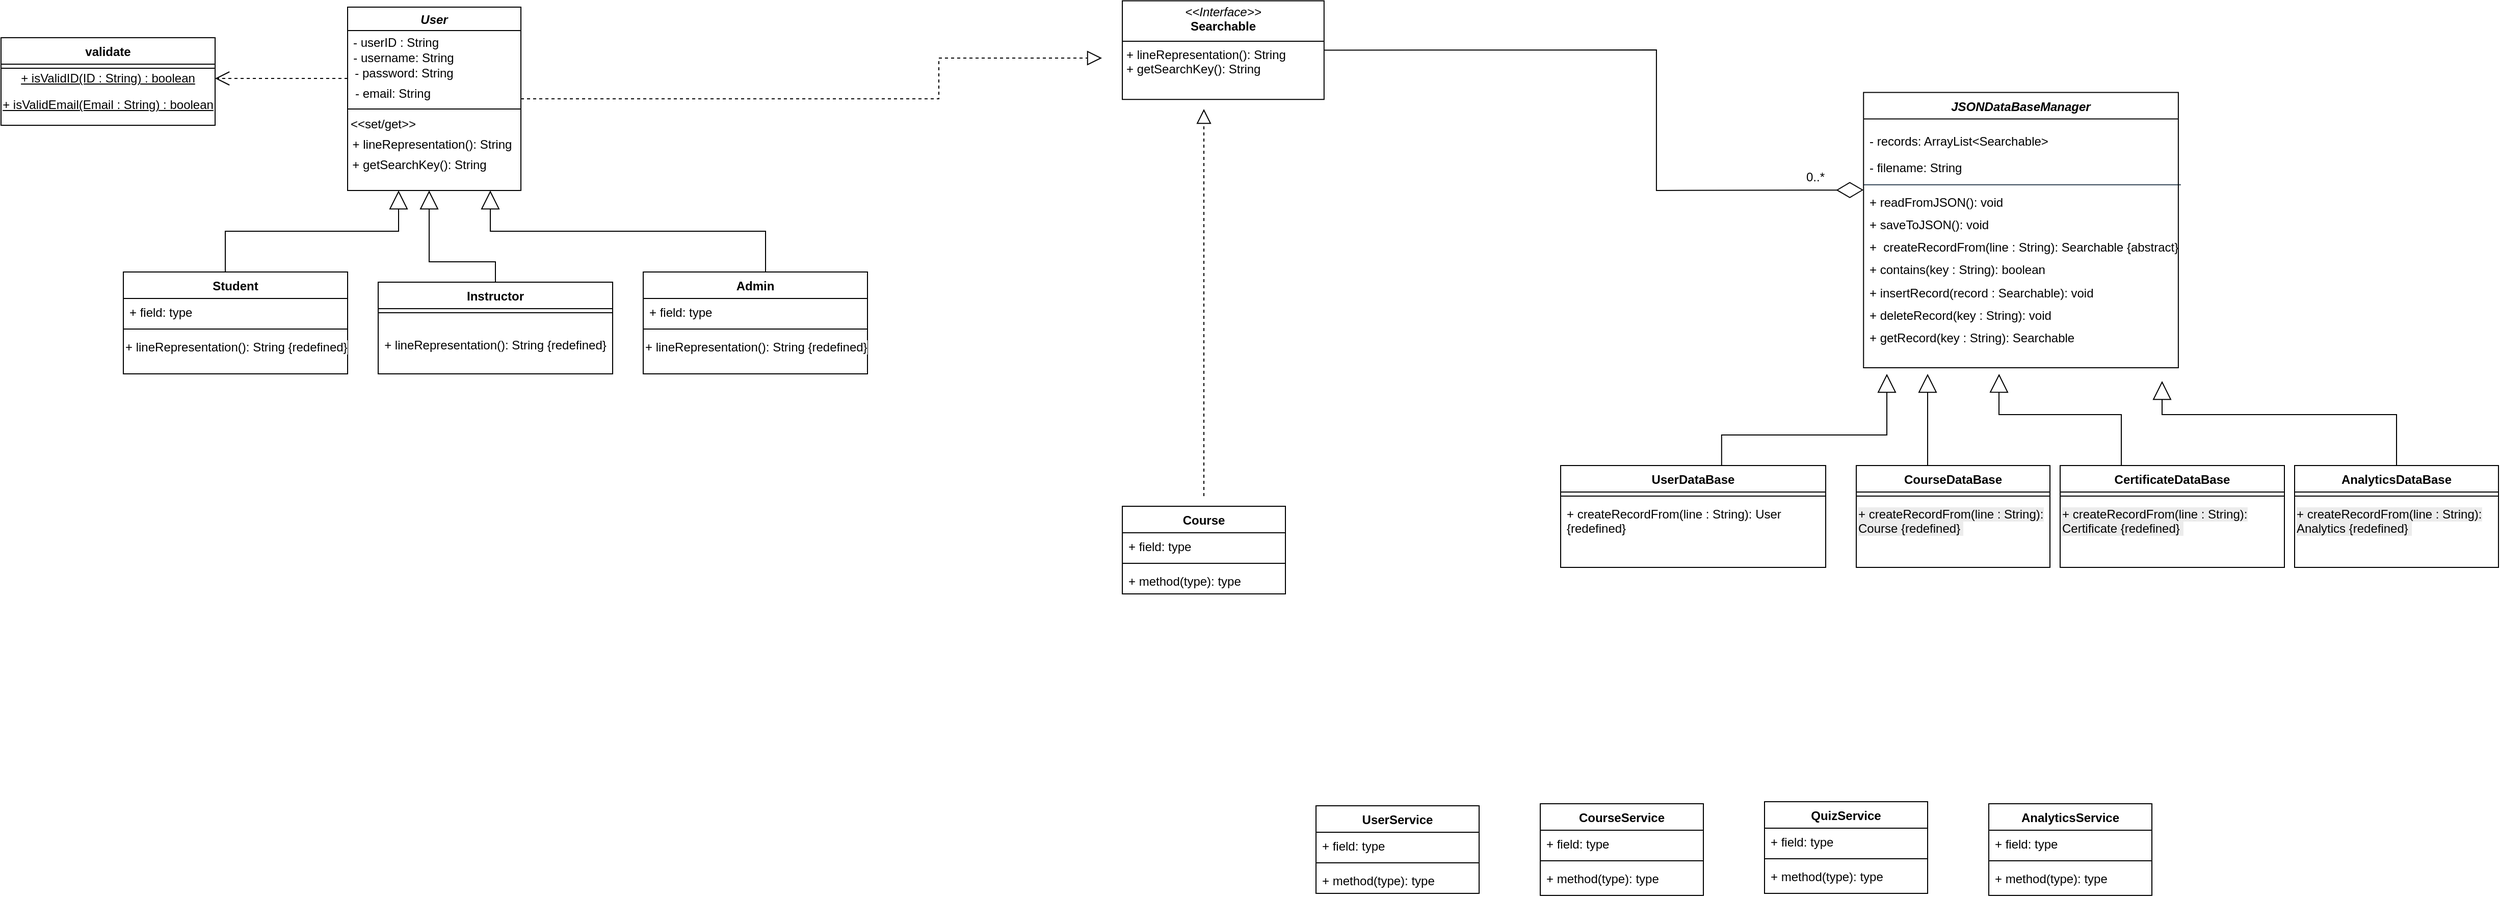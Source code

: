 <mxfile version="28.2.7">
  <diagram name="Page-1" id="sJpyfczky-1InD9ksMnP">
    <mxGraphModel grid="1" page="1" gridSize="10" guides="1" tooltips="1" connect="1" arrows="1" fold="1" pageScale="1" pageWidth="850" pageHeight="1100" math="0" shadow="0">
      <root>
        <mxCell id="0" />
        <mxCell id="1" parent="0" />
        <mxCell id="sOX6gcunzK3KgYSJV5rc-93" value="" style="group" vertex="1" connectable="0" parent="1">
          <mxGeometry x="100" y="30" width="850" height="360" as="geometry" />
        </mxCell>
        <mxCell id="sOX6gcunzK3KgYSJV5rc-2" value="User" style="swimlane;fontStyle=3" vertex="1" parent="sOX6gcunzK3KgYSJV5rc-93">
          <mxGeometry x="340" width="170" height="180" as="geometry" />
        </mxCell>
        <mxCell id="sOX6gcunzK3KgYSJV5rc-91" value="" style="group" vertex="1" connectable="0" parent="sOX6gcunzK3KgYSJV5rc-2">
          <mxGeometry x="-15" y="30" width="185" height="110" as="geometry" />
        </mxCell>
        <mxCell id="sOX6gcunzK3KgYSJV5rc-3" value="" style="endArrow=none;html=1;rounded=0;" edge="1" parent="sOX6gcunzK3KgYSJV5rc-91">
          <mxGeometry width="50" height="50" relative="1" as="geometry">
            <mxPoint x="15" y="70" as="sourcePoint" />
            <mxPoint x="185" y="70" as="targetPoint" />
          </mxGeometry>
        </mxCell>
        <mxCell id="sOX6gcunzK3KgYSJV5rc-4" value="- userID : String" style="text;html=1;whiteSpace=wrap;strokeColor=none;fillColor=none;align=center;verticalAlign=middle;rounded=0;" vertex="1" parent="sOX6gcunzK3KgYSJV5rc-91">
          <mxGeometry width="125" height="10" as="geometry" />
        </mxCell>
        <mxCell id="sOX6gcunzK3KgYSJV5rc-5" value="- username: String" style="text;html=1;whiteSpace=wrap;strokeColor=none;fillColor=none;align=center;verticalAlign=middle;rounded=0;" vertex="1" parent="sOX6gcunzK3KgYSJV5rc-91">
          <mxGeometry x="15" y="10" width="110" height="20" as="geometry" />
        </mxCell>
        <mxCell id="sOX6gcunzK3KgYSJV5rc-7" value="- password: String" style="text;html=1;whiteSpace=wrap;strokeColor=none;fillColor=none;align=center;verticalAlign=middle;rounded=0;" vertex="1" parent="sOX6gcunzK3KgYSJV5rc-91">
          <mxGeometry x="18.75" y="30" width="102.5" height="10" as="geometry" />
        </mxCell>
        <mxCell id="sOX6gcunzK3KgYSJV5rc-8" value="- email: String" style="text;html=1;whiteSpace=wrap;strokeColor=none;fillColor=none;align=center;verticalAlign=middle;rounded=0;" vertex="1" parent="sOX6gcunzK3KgYSJV5rc-91">
          <mxGeometry x="8" y="50" width="102.5" height="10" as="geometry" />
        </mxCell>
        <mxCell id="sOX6gcunzK3KgYSJV5rc-9" value="+ lineRepresentation(): String" style="text;html=1;whiteSpace=wrap;strokeColor=none;fillColor=none;align=center;verticalAlign=middle;rounded=0;" vertex="1" parent="sOX6gcunzK3KgYSJV5rc-91">
          <mxGeometry x="15" y="100" width="166" height="10" as="geometry" />
        </mxCell>
        <mxCell id="sOX6gcunzK3KgYSJV5rc-12" value="&amp;lt;&amp;lt;set/get&amp;gt;&amp;gt;" style="text;html=1;whiteSpace=wrap;strokeColor=none;fillColor=none;align=center;verticalAlign=middle;rounded=0;" vertex="1" parent="sOX6gcunzK3KgYSJV5rc-91">
          <mxGeometry x="25" y="80" width="50" height="10" as="geometry" />
        </mxCell>
        <mxCell id="8w-4l4Jf6O1K28iG1FZd-26" value="+ getSearchKey(): String" style="text;html=1;whiteSpace=wrap;strokeColor=none;fillColor=none;align=center;verticalAlign=middle;rounded=0;" vertex="1" parent="sOX6gcunzK3KgYSJV5rc-2">
          <mxGeometry x="-20" y="150" width="180.5" height="10" as="geometry" />
        </mxCell>
        <mxCell id="sOX6gcunzK3KgYSJV5rc-54" value="Student" style="swimlane;fontStyle=1;align=center;verticalAlign=top;childLayout=stackLayout;horizontal=1;startSize=26;horizontalStack=0;resizeParent=1;resizeParentMax=0;resizeLast=0;collapsible=1;marginBottom=0;whiteSpace=wrap;html=1;" vertex="1" parent="sOX6gcunzK3KgYSJV5rc-93">
          <mxGeometry x="120" y="260" width="220" height="100" as="geometry" />
        </mxCell>
        <mxCell id="sOX6gcunzK3KgYSJV5rc-55" value="+ field: type" style="text;strokeColor=none;fillColor=none;align=left;verticalAlign=top;spacingLeft=4;spacingRight=4;overflow=hidden;rotatable=0;points=[[0,0.5],[1,0.5]];portConstraint=eastwest;whiteSpace=wrap;html=1;" vertex="1" parent="sOX6gcunzK3KgYSJV5rc-54">
          <mxGeometry y="26" width="220" height="26" as="geometry" />
        </mxCell>
        <mxCell id="sOX6gcunzK3KgYSJV5rc-56" value="" style="line;strokeWidth=1;fillColor=none;align=left;verticalAlign=middle;spacingTop=-1;spacingLeft=3;spacingRight=3;rotatable=0;labelPosition=right;points=[];portConstraint=eastwest;strokeColor=inherit;" vertex="1" parent="sOX6gcunzK3KgYSJV5rc-54">
          <mxGeometry y="52" width="220" height="8" as="geometry" />
        </mxCell>
        <mxCell id="sOX6gcunzK3KgYSJV5rc-89" value="&lt;span style=&quot;color: rgb(0, 0, 0); font-family: Helvetica; font-size: 12px; font-style: normal; font-variant-ligatures: normal; font-variant-caps: normal; font-weight: 400; letter-spacing: normal; orphans: 2; text-align: center; text-indent: 0px; text-transform: none; widows: 2; word-spacing: 0px; -webkit-text-stroke-width: 0px; white-space: normal; text-decoration-thickness: initial; text-decoration-style: initial; text-decoration-color: initial; float: none; background-color: rgb(255, 255, 255); display: inline !important;&quot;&gt;+ lineRepresentation(): String {redefined}&lt;/span&gt;" style="text;whiteSpace=wrap;html=1;" vertex="1" parent="sOX6gcunzK3KgYSJV5rc-54">
          <mxGeometry y="60" width="220" height="40" as="geometry" />
        </mxCell>
        <mxCell id="sOX6gcunzK3KgYSJV5rc-58" value="Instructor" style="swimlane;fontStyle=1;align=center;verticalAlign=top;childLayout=stackLayout;horizontal=1;startSize=26;horizontalStack=0;resizeParent=1;resizeParentMax=0;resizeLast=0;collapsible=1;marginBottom=0;whiteSpace=wrap;html=1;" vertex="1" parent="sOX6gcunzK3KgYSJV5rc-93">
          <mxGeometry x="370" y="270" width="230" height="90" as="geometry" />
        </mxCell>
        <mxCell id="sOX6gcunzK3KgYSJV5rc-60" value="" style="line;strokeWidth=1;fillColor=none;align=left;verticalAlign=middle;spacingTop=-1;spacingLeft=3;spacingRight=3;rotatable=0;labelPosition=right;points=[];portConstraint=eastwest;strokeColor=inherit;" vertex="1" parent="sOX6gcunzK3KgYSJV5rc-58">
          <mxGeometry y="26" width="230" height="8" as="geometry" />
        </mxCell>
        <mxCell id="sOX6gcunzK3KgYSJV5rc-88" value="+ lineRepresentation(): String {redefined}" style="text;html=1;whiteSpace=wrap;strokeColor=none;fillColor=none;align=center;verticalAlign=middle;rounded=0;" vertex="1" parent="sOX6gcunzK3KgYSJV5rc-58">
          <mxGeometry y="34" width="230" height="56" as="geometry" />
        </mxCell>
        <mxCell id="sOX6gcunzK3KgYSJV5rc-62" value="Admin" style="swimlane;fontStyle=1;align=center;verticalAlign=top;childLayout=stackLayout;horizontal=1;startSize=26;horizontalStack=0;resizeParent=1;resizeParentMax=0;resizeLast=0;collapsible=1;marginBottom=0;whiteSpace=wrap;html=1;" vertex="1" parent="sOX6gcunzK3KgYSJV5rc-93">
          <mxGeometry x="630" y="260" width="220" height="100" as="geometry" />
        </mxCell>
        <mxCell id="sOX6gcunzK3KgYSJV5rc-63" value="+ field: type" style="text;strokeColor=none;fillColor=none;align=left;verticalAlign=top;spacingLeft=4;spacingRight=4;overflow=hidden;rotatable=0;points=[[0,0.5],[1,0.5]];portConstraint=eastwest;whiteSpace=wrap;html=1;" vertex="1" parent="sOX6gcunzK3KgYSJV5rc-62">
          <mxGeometry y="26" width="220" height="26" as="geometry" />
        </mxCell>
        <mxCell id="sOX6gcunzK3KgYSJV5rc-64" value="" style="line;strokeWidth=1;fillColor=none;align=left;verticalAlign=middle;spacingTop=-1;spacingLeft=3;spacingRight=3;rotatable=0;labelPosition=right;points=[];portConstraint=eastwest;strokeColor=inherit;" vertex="1" parent="sOX6gcunzK3KgYSJV5rc-62">
          <mxGeometry y="52" width="220" height="8" as="geometry" />
        </mxCell>
        <mxCell id="sOX6gcunzK3KgYSJV5rc-90" value="&lt;span style=&quot;color: rgb(0, 0, 0); font-family: Helvetica; font-size: 12px; font-style: normal; font-variant-ligatures: normal; font-variant-caps: normal; font-weight: 400; letter-spacing: normal; orphans: 2; text-indent: 0px; text-transform: none; widows: 2; word-spacing: 0px; -webkit-text-stroke-width: 0px; white-space: normal; text-decoration-thickness: initial; text-decoration-style: initial; text-decoration-color: initial; float: none; background-color: rgb(255, 255, 255); display: inline !important;&quot;&gt;+ lineRepresentation(): String {redefined}&lt;/span&gt;" style="text;whiteSpace=wrap;html=1;align=left;" vertex="1" parent="sOX6gcunzK3KgYSJV5rc-62">
          <mxGeometry y="60" width="220" height="40" as="geometry" />
        </mxCell>
        <mxCell id="sOX6gcunzK3KgYSJV5rc-66" value="" style="endArrow=block;endSize=16;endFill=0;html=1;rounded=0;" edge="1" parent="sOX6gcunzK3KgYSJV5rc-93">
          <mxGeometry width="160" relative="1" as="geometry">
            <mxPoint x="220" y="260" as="sourcePoint" />
            <mxPoint x="390" y="180" as="targetPoint" />
            <Array as="points">
              <mxPoint x="220" y="220" />
              <mxPoint x="390" y="220" />
            </Array>
          </mxGeometry>
        </mxCell>
        <mxCell id="sOX6gcunzK3KgYSJV5rc-67" value="&lt;span style=&quot;color: rgba(0, 0, 0, 0); font-family: monospace; font-size: 0px; text-align: start; background-color: rgb(236, 236, 236);&quot;&gt;%3CmxGraphModel%3E%3Croot%3E%3CmxCell%20id%3D%220%22%2F%3E%3CmxCell%20id%3D%221%22%20parent%3D%220%22%2F%3E%3CmxCell%20id%3D%222%22%20value%3D%22%22%20style%3D%22endArrow%3Dblock%3BendSize%3D16%3BendFill%3D0%3Bhtml%3D1%3Brounded%3D0%3B%22%20edge%3D%221%22%20parent%3D%221%22%3E%3CmxGeometry%20width%3D%22160%22%20relative%3D%221%22%20as%3D%22geometry%22%3E%3CmxPoint%20x%3D%22220%22%20y%3D%22280%22%20as%3D%22sourcePoint%22%2F%3E%3CmxPoint%20x%3D%22370%22%20y%3D%22210%22%20as%3D%22targetPoint%22%2F%3E%3C%2FmxGeometry%3E%3C%2FmxCell%3E%3C%2Froot%3E%3C%2FmxGraphModel%3E&lt;/span&gt;" style="endArrow=block;endSize=16;endFill=0;html=1;rounded=0;exitX=0.5;exitY=0;exitDx=0;exitDy=0;" edge="1" parent="sOX6gcunzK3KgYSJV5rc-93" source="sOX6gcunzK3KgYSJV5rc-58">
          <mxGeometry width="160" relative="1" as="geometry">
            <mxPoint x="450" y="250" as="sourcePoint" />
            <mxPoint x="420" y="180" as="targetPoint" />
            <Array as="points">
              <mxPoint x="485" y="250" />
              <mxPoint x="420" y="250" />
              <mxPoint x="420" y="220" />
            </Array>
          </mxGeometry>
        </mxCell>
        <mxCell id="sOX6gcunzK3KgYSJV5rc-68" value="&lt;span style=&quot;color: rgba(0, 0, 0, 0); font-family: monospace; font-size: 0px; text-align: start; background-color: rgb(236, 236, 236);&quot;&gt;%3CmxGraphModel%3E%3Croot%3E%3CmxCell%20id%3D%220%22%2F%3E%3CmxCell%20id%3D%221%22%20parent%3D%220%22%2F%3E%3CmxCell%20id%3D%222%22%20value%3D%22Classname%22%20style%3D%22swimlane%3BfontStyle%3D1%3Balign%3Dcenter%3BverticalAlign%3Dtop%3BchildLayout%3DstackLayout%3Bhorizontal%3D1%3BstartSize%3D26%3BhorizontalStack%3D0%3BresizeParent%3D1%3BresizeParentMax%3D0%3BresizeLast%3D0%3Bcollapsible%3D1%3BmarginBottom%3D0%3BwhiteSpace%3Dwrap%3Bhtml%3D1%3B%22%20vertex%3D%221%22%20parent%3D%221%22%3E%3CmxGeometry%20x%3D%222120%22%20y%3D%22480%22%20width%3D%22160%22%20height%3D%2286%22%20as%3D%22geometry%22%2F%3E%3C%2FmxCell%3E%3CmxCell%20id%3D%223%22%20value%3D%22%2B%20field%3A%20type%22%20style%3D%22text%3BstrokeColor%3Dnone%3BfillColor%3Dnone%3Balign%3Dleft%3BverticalAlign%3Dtop%3BspacingLeft%3D4%3BspacingRight%3D4%3Boverflow%3Dhidden%3Brotatable%3D0%3Bpoints%3D%5B%5B0%2C0.5%5D%2C%5B1%2C0.5%5D%5D%3BportConstraint%3Deastwest%3BwhiteSpace%3Dwrap%3Bhtml%3D1%3B%22%20vertex%3D%221%22%20parent%3D%222%22%3E%3CmxGeometry%20y%3D%2226%22%20width%3D%22160%22%20height%3D%2226%22%20as%3D%22geometry%22%2F%3E%3C%2FmxCell%3E%3CmxCell%20id%3D%224%22%20value%3D%22%22%20style%3D%22line%3BstrokeWidth%3D1%3BfillColor%3Dnone%3Balign%3Dleft%3BverticalAlign%3Dmiddle%3BspacingTop%3D-1%3BspacingLeft%3D3%3BspacingRight%3D3%3Brotatable%3D0%3BlabelPosition%3Dright%3Bpoints%3D%5B%5D%3BportConstraint%3Deastwest%3BstrokeColor%3Dinherit%3B%22%20vertex%3D%221%22%20parent%3D%222%22%3E%3CmxGeometry%20y%3D%2252%22%20width%3D%22160%22%20height%3D%228%22%20as%3D%22geometry%22%2F%3E%3C%2FmxCell%3E%3CmxCell%20id%3D%225%22%20value%3D%22%2B%20method(type)%3A%20type%22%20style%3D%22text%3BstrokeColor%3Dnone%3BfillColor%3Dnone%3Balign%3Dleft%3BverticalAlign%3Dtop%3BspacingLeft%3D4%3BspacingRight%3D4%3Boverflow%3Dhidden%3Brotatable%3D0%3Bpoints%3D%5B%5B0%2C0.5%5D%2C%5B1%2C0.5%5D%5D%3BportConstraint%3Deastwest%3BwhiteSpace%3Dwrap%3Bhtml%3D1%3B%22%20vertex%3D%221%22%20parent%3D%222%22%3E%3CmxGeometry%20y%3D%2260%22%20width%3D%22160%22%20height%3D%2226%22%20as%3D%22geometry%22%2F%3E%3C%2FmxCell%3E%3C%2Froot%3E%3C%2FmxGraphModel%3E&lt;/span&gt;" style="endArrow=block;endSize=16;endFill=0;html=1;rounded=0;exitX=0.5;exitY=0;exitDx=0;exitDy=0;" edge="1" parent="sOX6gcunzK3KgYSJV5rc-93">
          <mxGeometry width="160" relative="1" as="geometry">
            <mxPoint x="750" y="260" as="sourcePoint" />
            <mxPoint x="480" y="180" as="targetPoint" />
            <Array as="points">
              <mxPoint x="750" y="220" />
              <mxPoint x="480" y="220" />
            </Array>
          </mxGeometry>
        </mxCell>
        <mxCell id="sOX6gcunzK3KgYSJV5rc-76" value="&lt;span style=&quot;color: rgba(0, 0, 0, 0); font-family: monospace; font-size: 0px; text-align: start; background-color: rgb(236, 236, 236);&quot;&gt;%3CmxGraphModel%3E%3Croot%3E%3CmxCell%20id%3D%220%22%2F%3E%3CmxCell%20id%3D%221%22%20parent%3D%220%22%2F%3E%3CmxCell%20id%3D%222%22%20value%3D%22%2B%20contains(key%20%3A%20String)%3A%20boolean%22%20style%3D%22text%3BstrokeColor%3Dnone%3BfillColor%3Dnone%3Balign%3Dleft%3BverticalAlign%3Dtop%3BspacingLeft%3D4%3BspacingRight%3D4%3Boverflow%3Dhidden%3Brotatable%3D0%3Bpoints%3D%5B%5B0%2C0.5%5D%2C%5B1%2C0.5%5D%5D%3BportConstraint%3Deastwest%3BwhiteSpace%3Dwrap%3Bhtml%3D1%3B%22%20vertex%3D%221%22%20parent%3D%221%22%3E%3CmxGeometry%20x%3D%221340%22%20y%3D%22420%22%20width%3D%22210%22%20height%3D%2222%22%20as%3D%22geometry%22%2F%3E%3C%2FmxCell%3E%3C%2Froot%3E%3C%2FmxGraphModel%3E&lt;/span&gt;" style="endArrow=open;endSize=12;dashed=1;html=1;rounded=0;entryX=1;entryY=0.231;entryDx=0;entryDy=0;entryPerimeter=0;" edge="1" parent="sOX6gcunzK3KgYSJV5rc-93" target="sOX6gcunzK3KgYSJV5rc-82">
          <mxGeometry width="160" relative="1" as="geometry">
            <mxPoint x="340" y="70" as="sourcePoint" />
            <mxPoint x="160" y="70" as="targetPoint" />
          </mxGeometry>
        </mxCell>
        <mxCell id="sOX6gcunzK3KgYSJV5rc-77" value="validate" style="swimlane;fontStyle=1;align=center;verticalAlign=top;childLayout=stackLayout;horizontal=1;startSize=26;horizontalStack=0;resizeParent=1;resizeParentMax=0;resizeLast=0;collapsible=1;marginBottom=0;whiteSpace=wrap;html=1;" vertex="1" parent="sOX6gcunzK3KgYSJV5rc-93">
          <mxGeometry y="30" width="210" height="86" as="geometry" />
        </mxCell>
        <mxCell id="sOX6gcunzK3KgYSJV5rc-79" value="" style="line;strokeWidth=1;fillColor=none;align=left;verticalAlign=middle;spacingTop=-1;spacingLeft=3;spacingRight=3;rotatable=0;labelPosition=right;points=[];portConstraint=eastwest;strokeColor=inherit;" vertex="1" parent="sOX6gcunzK3KgYSJV5rc-77">
          <mxGeometry y="26" width="210" height="8" as="geometry" />
        </mxCell>
        <mxCell id="sOX6gcunzK3KgYSJV5rc-82" value="&lt;u&gt;+ isValidID(ID : String) : boolean&lt;/u&gt;&lt;div&gt;&lt;br&gt;&lt;/div&gt;" style="text;html=1;whiteSpace=wrap;strokeColor=none;fillColor=none;align=center;verticalAlign=middle;rounded=0;" vertex="1" parent="sOX6gcunzK3KgYSJV5rc-77">
          <mxGeometry y="34" width="210" height="26" as="geometry" />
        </mxCell>
        <mxCell id="sOX6gcunzK3KgYSJV5rc-83" value="&lt;u&gt;+ isValidEmail(Email : String) : boolean&lt;/u&gt;&lt;div&gt;&lt;br&gt;&lt;/div&gt;" style="text;html=1;whiteSpace=wrap;strokeColor=none;fillColor=none;align=center;verticalAlign=middle;rounded=0;" vertex="1" parent="sOX6gcunzK3KgYSJV5rc-77">
          <mxGeometry y="60" width="210" height="26" as="geometry" />
        </mxCell>
        <mxCell id="8w-4l4Jf6O1K28iG1FZd-29" value="" style="endArrow=block;dashed=1;endFill=0;endSize=12;html=1;rounded=0;" edge="1" parent="sOX6gcunzK3KgYSJV5rc-93">
          <mxGeometry width="160" relative="1" as="geometry">
            <mxPoint x="510" y="90" as="sourcePoint" />
            <mxPoint x="1080" y="50" as="targetPoint" />
            <Array as="points">
              <mxPoint x="920" y="90" />
              <mxPoint x="920" y="50" />
            </Array>
          </mxGeometry>
        </mxCell>
        <mxCell id="8w-4l4Jf6O1K28iG1FZd-27" value="" style="group" connectable="0" vertex="1" parent="1">
          <mxGeometry x="1200" y="23.8" width="1080" height="372.4" as="geometry" />
        </mxCell>
        <mxCell id="8w-4l4Jf6O1K28iG1FZd-17" value="&lt;p style=&quot;margin:0px;margin-top:4px;text-align:center;&quot;&gt;&lt;i&gt;&amp;lt;&amp;lt;Interface&amp;gt;&amp;gt;&lt;/i&gt;&lt;br&gt;&lt;b&gt;Searchable&lt;/b&gt;&lt;/p&gt;&lt;hr size=&quot;1&quot; style=&quot;border-style:solid;&quot;&gt;&lt;p style=&quot;margin:0px;margin-left:4px;&quot;&gt;&lt;/p&gt;&lt;p style=&quot;margin:0px;margin-left:4px;&quot;&gt;+ lineRepresentation(): String&lt;br&gt;+ getSearchKey(): String&lt;/p&gt;" style="verticalAlign=top;align=left;overflow=fill;html=1;whiteSpace=wrap;container=0;" vertex="1" parent="8w-4l4Jf6O1K28iG1FZd-27">
          <mxGeometry width="197.898" height="96.817" as="geometry" />
        </mxCell>
        <mxCell id="8w-4l4Jf6O1K28iG1FZd-34" value="" style="group" connectable="0" vertex="1" parent="8w-4l4Jf6O1K28iG1FZd-27">
          <mxGeometry x="727.128" y="90" width="352.872" height="282.4" as="geometry" />
        </mxCell>
        <mxCell id="8w-4l4Jf6O1K28iG1FZd-28" value="" style="group" connectable="0" vertex="1" parent="8w-4l4Jf6O1K28iG1FZd-34">
          <mxGeometry x="0.001" y="8.429" width="352.871" height="273.971" as="geometry" />
        </mxCell>
        <mxCell id="sOX6gcunzK3KgYSJV5rc-85" value="- records: ArrayList&amp;lt;Searchable&amp;gt;" style="text;strokeColor=none;fillColor=none;align=left;verticalAlign=top;spacingLeft=4;spacingRight=4;overflow=hidden;rotatable=0;points=[[0,0.5],[1,0.5]];portConstraint=eastwest;whiteSpace=wrap;html=1;" vertex="1" parent="8w-4l4Jf6O1K28iG1FZd-28">
          <mxGeometry y="26.0" width="294.811" height="26.055" as="geometry" />
        </mxCell>
        <mxCell id="sOX6gcunzK3KgYSJV5rc-94" value="- filename: String" style="text;strokeColor=none;fillColor=none;align=left;verticalAlign=top;spacingLeft=4;spacingRight=4;overflow=hidden;rotatable=0;points=[[0,0.5],[1,0.5]];portConstraint=eastwest;whiteSpace=wrap;html=1;" vertex="1" parent="8w-4l4Jf6O1K28iG1FZd-28">
          <mxGeometry y="52.054" width="294.811" height="26.055" as="geometry" />
        </mxCell>
        <mxCell id="sOX6gcunzK3KgYSJV5rc-86" value="" style="line;strokeWidth=1;fillColor=none;align=left;verticalAlign=middle;spacingTop=-1;spacingLeft=3;spacingRight=3;rotatable=0;labelPosition=right;points=[];portConstraint=eastwest;strokeColor=inherit;" vertex="1" parent="8w-4l4Jf6O1K28iG1FZd-28">
          <mxGeometry y="78.109" width="294.811" height="8.017" as="geometry" />
        </mxCell>
        <mxCell id="sOX6gcunzK3KgYSJV5rc-87" value="+ readFromJSON(): void" style="text;strokeColor=none;fillColor=none;align=left;verticalAlign=top;spacingLeft=4;spacingRight=4;overflow=hidden;rotatable=0;points=[[0,0.5],[1,0.5]];portConstraint=eastwest;whiteSpace=wrap;html=1;" vertex="1" parent="8w-4l4Jf6O1K28iG1FZd-28">
          <mxGeometry y="86.126" width="294.811" height="22.046" as="geometry" />
        </mxCell>
        <mxCell id="8w-4l4Jf6O1K28iG1FZd-2" value="+ saveToJSON(): void" style="text;strokeColor=none;fillColor=none;align=left;verticalAlign=top;spacingLeft=4;spacingRight=4;overflow=hidden;rotatable=0;points=[[0,0.5],[1,0.5]];portConstraint=eastwest;whiteSpace=wrap;html=1;" vertex="1" parent="8w-4l4Jf6O1K28iG1FZd-28">
          <mxGeometry y="108.172" width="294.811" height="22.046" as="geometry" />
        </mxCell>
        <mxCell id="8w-4l4Jf6O1K28iG1FZd-1" value="+&amp;nbsp; createRecordFrom(line : String): Searchable {abstract}" style="text;strokeColor=none;fillColor=none;align=left;verticalAlign=top;spacingLeft=4;spacingRight=4;overflow=hidden;rotatable=0;points=[[0,0.5],[1,0.5]];portConstraint=eastwest;whiteSpace=wrap;html=1;" vertex="1" parent="8w-4l4Jf6O1K28iG1FZd-28">
          <mxGeometry y="130.22" width="352.871" height="22.04" as="geometry" />
        </mxCell>
        <mxCell id="8w-4l4Jf6O1K28iG1FZd-3" value="+ contains(key : String): boolean" style="text;strokeColor=none;fillColor=none;align=left;verticalAlign=top;spacingLeft=4;spacingRight=4;overflow=hidden;rotatable=0;points=[[0,0.5],[1,0.5]];portConstraint=eastwest;whiteSpace=wrap;html=1;" vertex="1" parent="8w-4l4Jf6O1K28iG1FZd-28">
          <mxGeometry y="152.262" width="294.811" height="22.046" as="geometry" />
        </mxCell>
        <mxCell id="8w-4l4Jf6O1K28iG1FZd-4" value="+ insertReco&lt;span style=&quot;color: rgba(0, 0, 0, 0); font-family: monospace; font-size: 0px; text-wrap-mode: nowrap;&quot;&gt;%3CmxGraphModel%3E%3Croot%3E%3CmxCell%20id%3D%220%22%2F%3E%3CmxCell%20id%3D%221%22%20parent%3D%220%22%2F%3E%3CmxCell%20id%3D%222%22%20value%3D%22%2B%20saveToJSON(type)%3A%20void%22%20style%3D%22text%3BstrokeColor%3Dnone%3BfillColor%3Dnone%3Balign%3Dleft%3BverticalAlign%3Dtop%3BspacingLeft%3D4%3BspacingRight%3D4%3Boverflow%3Dhidden%3Brotatable%3D0%3Bpoints%3D%5B%5B0%2C0.5%5D%2C%5B1%2C0.5%5D%5D%3BportConstraint%3Deastwest%3BwhiteSpace%3Dwrap%3Bhtml%3D1%3B%22%20vertex%3D%221%22%20parent%3D%221%22%3E%3CmxGeometry%20x%3D%221340%22%20y%3D%22420%22%20width%3D%22210%22%20height%3D%2222%22%20as%3D%22geometry%22%2F%3E%3C%2FmxCell%3E%3C%2Froot%3E%3C%2FmxGraphModel%3E&lt;/span&gt;rd(record : Searchable): void" style="text;strokeColor=none;fillColor=none;align=left;verticalAlign=top;spacingLeft=4;spacingRight=4;overflow=hidden;rotatable=0;points=[[0,0.5],[1,0.5]];portConstraint=eastwest;whiteSpace=wrap;html=1;" vertex="1" parent="8w-4l4Jf6O1K28iG1FZd-28">
          <mxGeometry y="174.309" width="294.811" height="22.046" as="geometry" />
        </mxCell>
        <mxCell id="8w-4l4Jf6O1K28iG1FZd-5" value="+ deleteReco&lt;span style=&quot;color: rgba(0, 0, 0, 0); font-family: monospace; font-size: 0px; text-wrap-mode: nowrap;&quot;&gt;%3CmxGraphModel%3E%3Croot%3E%3CmxCell%20id%3D%220%22%2F%3E%3CmxCell%20id%3D%221%22%20parent%3D%220%22%2F%3E%3CmxCell%20id%3D%222%22%20value%3D%22%2B%20saveToJSON(type)%3A%20void%22%20style%3D%22text%3BstrokeColor%3Dnone%3BfillColor%3Dnone%3Balign%3Dleft%3BverticalAlign%3Dtop%3BspacingLeft%3D4%3BspacingRight%3D4%3Boverflow%3Dhidden%3Brotatable%3D0%3Bpoints%3D%5B%5B0%2C0.5%5D%2C%5B1%2C0.5%5D%5D%3BportConstraint%3Deastwest%3BwhiteSpace%3Dwrap%3Bhtml%3D1%3B%22%20vertex%3D%221%22%20parent%3D%221%22%3E%3CmxGeometry%20x%3D%221340%22%20y%3D%22420%22%20width%3D%22210%22%20height%3D%2222%22%20as%3D%22geometry%22%2F%3E%3C%2FmxCell%3E%3C%2Froot%3E%3C%2FmxGraphModel%3E&lt;/span&gt;rd(key : String): void" style="text;strokeColor=none;fillColor=none;align=left;verticalAlign=top;spacingLeft=4;spacingRight=4;overflow=hidden;rotatable=0;points=[[0,0.5],[1,0.5]];portConstraint=eastwest;whiteSpace=wrap;html=1;" vertex="1" parent="8w-4l4Jf6O1K28iG1FZd-28">
          <mxGeometry y="196.355" width="294.811" height="22.046" as="geometry" />
        </mxCell>
        <mxCell id="8w-4l4Jf6O1K28iG1FZd-6" value="+ getRecord(key : String): Searchable" style="text;strokeColor=none;fillColor=none;align=left;verticalAlign=top;spacingLeft=4;spacingRight=4;overflow=hidden;rotatable=0;points=[[0,0.5],[1,0.5]];portConstraint=eastwest;whiteSpace=wrap;html=1;" vertex="1" parent="8w-4l4Jf6O1K28iG1FZd-28">
          <mxGeometry y="218.401" width="294.811" height="55.569" as="geometry" />
        </mxCell>
        <mxCell id="8w-4l4Jf6O1K28iG1FZd-32" value="" style="line;strokeWidth=1;fillColor=none;align=left;verticalAlign=middle;spacingTop=-1;spacingLeft=3;spacingRight=3;rotatable=0;labelPosition=right;points=[];portConstraint=eastwest;strokeColor=inherit;" vertex="1" parent="8w-4l4Jf6O1K28iG1FZd-28">
          <mxGeometry x="7.036" y="86.128" width="271.439" height="8.0" as="geometry" />
        </mxCell>
        <mxCell id="8w-4l4Jf6O1K28iG1FZd-33" value="" style="line;strokeWidth=1;fillColor=#647687;align=left;verticalAlign=middle;spacingTop=-1;spacingLeft=3;spacingRight=3;rotatable=0;labelPosition=right;points=[];portConstraint=eastwest;strokeColor=#314354;fontColor=#ffffff;" vertex="1" parent="8w-4l4Jf6O1K28iG1FZd-28">
          <mxGeometry y="78.111" width="311.32" height="8.0" as="geometry" />
        </mxCell>
        <mxCell id="sOX6gcunzK3KgYSJV5rc-84" value="&lt;i&gt;JSONDataBaseManager&lt;/i&gt;" style="swimlane;fontStyle=1;align=center;verticalAlign=top;childLayout=stackLayout;horizontal=1;startSize=26;horizontalStack=0;resizeParent=1;resizeParentMax=0;resizeLast=0;collapsible=1;marginBottom=0;whiteSpace=wrap;html=1;container=0;" vertex="1" parent="8w-4l4Jf6O1K28iG1FZd-34">
          <mxGeometry width="308.818" height="270.172" as="geometry" />
        </mxCell>
        <mxCell id="8w-4l4Jf6O1K28iG1FZd-35" value="" style="endArrow=diamondThin;endFill=0;endSize=24;html=1;rounded=0;exitX=1;exitY=0.5;exitDx=0;exitDy=0;" edge="1" parent="8w-4l4Jf6O1K28iG1FZd-27" source="8w-4l4Jf6O1K28iG1FZd-17">
          <mxGeometry width="160" relative="1" as="geometry">
            <mxPoint x="556.039" y="185.7" as="sourcePoint" />
            <mxPoint x="727.128" y="185.7" as="targetPoint" />
            <Array as="points">
              <mxPoint x="523.96" y="48.2" />
              <mxPoint x="523.96" y="186.2" />
            </Array>
          </mxGeometry>
        </mxCell>
        <mxCell id="8w-4l4Jf6O1K28iG1FZd-87" value="0..*" style="text;html=1;whiteSpace=wrap;strokeColor=none;fillColor=none;align=center;verticalAlign=middle;rounded=0;" vertex="1" parent="8w-4l4Jf6O1K28iG1FZd-27">
          <mxGeometry x="650" y="160" width="60" height="26.2" as="geometry" />
        </mxCell>
        <mxCell id="8w-4l4Jf6O1K28iG1FZd-37" value="Course" style="swimlane;fontStyle=1;align=center;verticalAlign=top;childLayout=stackLayout;horizontal=1;startSize=26;horizontalStack=0;resizeParent=1;resizeParentMax=0;resizeLast=0;collapsible=1;marginBottom=0;whiteSpace=wrap;html=1;" vertex="1" parent="1">
          <mxGeometry x="1200" y="520" width="160" height="86" as="geometry" />
        </mxCell>
        <mxCell id="8w-4l4Jf6O1K28iG1FZd-38" value="+ field: type" style="text;strokeColor=none;fillColor=none;align=left;verticalAlign=top;spacingLeft=4;spacingRight=4;overflow=hidden;rotatable=0;points=[[0,0.5],[1,0.5]];portConstraint=eastwest;whiteSpace=wrap;html=1;" vertex="1" parent="8w-4l4Jf6O1K28iG1FZd-37">
          <mxGeometry y="26" width="160" height="26" as="geometry" />
        </mxCell>
        <mxCell id="8w-4l4Jf6O1K28iG1FZd-39" value="" style="line;strokeWidth=1;fillColor=none;align=left;verticalAlign=middle;spacingTop=-1;spacingLeft=3;spacingRight=3;rotatable=0;labelPosition=right;points=[];portConstraint=eastwest;strokeColor=inherit;" vertex="1" parent="8w-4l4Jf6O1K28iG1FZd-37">
          <mxGeometry y="52" width="160" height="8" as="geometry" />
        </mxCell>
        <mxCell id="8w-4l4Jf6O1K28iG1FZd-40" value="+ method(type): type" style="text;strokeColor=none;fillColor=none;align=left;verticalAlign=top;spacingLeft=4;spacingRight=4;overflow=hidden;rotatable=0;points=[[0,0.5],[1,0.5]];portConstraint=eastwest;whiteSpace=wrap;html=1;" vertex="1" parent="8w-4l4Jf6O1K28iG1FZd-37">
          <mxGeometry y="60" width="160" height="26" as="geometry" />
        </mxCell>
        <mxCell id="8w-4l4Jf6O1K28iG1FZd-41" value="UserDataBase" style="swimlane;fontStyle=1;align=center;verticalAlign=top;childLayout=stackLayout;horizontal=1;startSize=26;horizontalStack=0;resizeParent=1;resizeParentMax=0;resizeLast=0;collapsible=1;marginBottom=0;whiteSpace=wrap;html=1;" vertex="1" parent="1">
          <mxGeometry x="1630" y="480" width="260" height="100" as="geometry" />
        </mxCell>
        <mxCell id="8w-4l4Jf6O1K28iG1FZd-43" value="" style="line;strokeWidth=1;fillColor=none;align=left;verticalAlign=middle;spacingTop=-1;spacingLeft=3;spacingRight=3;rotatable=0;labelPosition=right;points=[];portConstraint=eastwest;strokeColor=inherit;" vertex="1" parent="8w-4l4Jf6O1K28iG1FZd-41">
          <mxGeometry y="26" width="260" height="8" as="geometry" />
        </mxCell>
        <mxCell id="8w-4l4Jf6O1K28iG1FZd-44" value="+ createRecordFrom(line : String): User {redefined}&amp;nbsp;" style="text;strokeColor=none;fillColor=none;align=left;verticalAlign=top;spacingLeft=4;spacingRight=4;overflow=hidden;rotatable=0;points=[[0,0.5],[1,0.5]];portConstraint=eastwest;whiteSpace=wrap;html=1;" vertex="1" parent="8w-4l4Jf6O1K28iG1FZd-41">
          <mxGeometry y="34" width="260" height="66" as="geometry" />
        </mxCell>
        <mxCell id="8w-4l4Jf6O1K28iG1FZd-45" value="CourseDataBase" style="swimlane;fontStyle=1;align=center;verticalAlign=top;childLayout=stackLayout;horizontal=1;startSize=26;horizontalStack=0;resizeParent=1;resizeParentMax=0;resizeLast=0;collapsible=1;marginBottom=0;whiteSpace=wrap;html=1;" vertex="1" parent="1">
          <mxGeometry x="1920" y="480" width="190" height="100" as="geometry" />
        </mxCell>
        <mxCell id="8w-4l4Jf6O1K28iG1FZd-47" value="" style="line;strokeWidth=1;fillColor=none;align=left;verticalAlign=middle;spacingTop=-1;spacingLeft=3;spacingRight=3;rotatable=0;labelPosition=right;points=[];portConstraint=eastwest;strokeColor=inherit;" vertex="1" parent="8w-4l4Jf6O1K28iG1FZd-45">
          <mxGeometry y="26" width="190" height="8" as="geometry" />
        </mxCell>
        <mxCell id="8w-4l4Jf6O1K28iG1FZd-67" value="&lt;span style=&quot;color: rgb(0, 0, 0); font-family: Helvetica; font-size: 12px; font-style: normal; font-variant-ligatures: normal; font-variant-caps: normal; font-weight: 400; letter-spacing: normal; orphans: 2; text-align: left; text-indent: 0px; text-transform: none; widows: 2; word-spacing: 0px; -webkit-text-stroke-width: 0px; white-space: normal; background-color: rgb(236, 236, 236); text-decoration-thickness: initial; text-decoration-style: initial; text-decoration-color: initial; float: none; display: inline !important;&quot;&gt;+ createRecordFrom(line : String): Course {redefined}&amp;nbsp;&lt;/span&gt;" style="text;whiteSpace=wrap;html=1;" vertex="1" parent="8w-4l4Jf6O1K28iG1FZd-45">
          <mxGeometry y="34" width="190" height="66" as="geometry" />
        </mxCell>
        <mxCell id="8w-4l4Jf6O1K28iG1FZd-49" value="CertificateDataBase" style="swimlane;fontStyle=1;align=center;verticalAlign=top;childLayout=stackLayout;horizontal=1;startSize=26;horizontalStack=0;resizeParent=1;resizeParentMax=0;resizeLast=0;collapsible=1;marginBottom=0;whiteSpace=wrap;html=1;" vertex="1" parent="1">
          <mxGeometry x="2120" y="480" width="220" height="100" as="geometry" />
        </mxCell>
        <mxCell id="8w-4l4Jf6O1K28iG1FZd-51" value="" style="line;strokeWidth=1;fillColor=none;align=left;verticalAlign=middle;spacingTop=-1;spacingLeft=3;spacingRight=3;rotatable=0;labelPosition=right;points=[];portConstraint=eastwest;strokeColor=inherit;" vertex="1" parent="8w-4l4Jf6O1K28iG1FZd-49">
          <mxGeometry y="26" width="220" height="8" as="geometry" />
        </mxCell>
        <mxCell id="8w-4l4Jf6O1K28iG1FZd-68" value="&lt;span style=&quot;color: rgb(0, 0, 0); font-family: Helvetica; font-size: 12px; font-style: normal; font-variant-ligatures: normal; font-variant-caps: normal; font-weight: 400; letter-spacing: normal; orphans: 2; text-align: left; text-indent: 0px; text-transform: none; widows: 2; word-spacing: 0px; -webkit-text-stroke-width: 0px; white-space: normal; background-color: rgb(236, 236, 236); text-decoration-thickness: initial; text-decoration-style: initial; text-decoration-color: initial; float: none; display: inline !important;&quot;&gt;+ createRecordFrom(line : String): Certificate {redefined}&amp;nbsp;&lt;/span&gt;" style="text;whiteSpace=wrap;html=1;" vertex="1" parent="8w-4l4Jf6O1K28iG1FZd-49">
          <mxGeometry y="34" width="220" height="66" as="geometry" />
        </mxCell>
        <mxCell id="8w-4l4Jf6O1K28iG1FZd-53" value="AnalyticsDataBase" style="swimlane;fontStyle=1;align=center;verticalAlign=top;childLayout=stackLayout;horizontal=1;startSize=26;horizontalStack=0;resizeParent=1;resizeParentMax=0;resizeLast=0;collapsible=1;marginBottom=0;whiteSpace=wrap;html=1;" vertex="1" parent="1">
          <mxGeometry x="2350" y="480" width="200" height="100" as="geometry" />
        </mxCell>
        <mxCell id="8w-4l4Jf6O1K28iG1FZd-55" value="" style="line;strokeWidth=1;fillColor=none;align=left;verticalAlign=middle;spacingTop=-1;spacingLeft=3;spacingRight=3;rotatable=0;labelPosition=right;points=[];portConstraint=eastwest;strokeColor=inherit;" vertex="1" parent="8w-4l4Jf6O1K28iG1FZd-53">
          <mxGeometry y="26" width="200" height="8" as="geometry" />
        </mxCell>
        <mxCell id="8w-4l4Jf6O1K28iG1FZd-69" value="&lt;span style=&quot;color: rgb(0, 0, 0); font-family: Helvetica; font-size: 12px; font-style: normal; font-variant-ligatures: normal; font-variant-caps: normal; font-weight: 400; letter-spacing: normal; orphans: 2; text-align: left; text-indent: 0px; text-transform: none; widows: 2; word-spacing: 0px; -webkit-text-stroke-width: 0px; white-space: normal; background-color: rgb(236, 236, 236); text-decoration-thickness: initial; text-decoration-style: initial; text-decoration-color: initial; float: none; display: inline !important;&quot;&gt;+ createRecordFrom(line : String): Analytics {redefined}&amp;nbsp;&lt;/span&gt;" style="text;whiteSpace=wrap;html=1;" vertex="1" parent="8w-4l4Jf6O1K28iG1FZd-53">
          <mxGeometry y="34" width="200" height="66" as="geometry" />
        </mxCell>
        <mxCell id="8w-4l4Jf6O1K28iG1FZd-61" value="" style="endArrow=block;endSize=16;endFill=0;html=1;rounded=0;" edge="1" parent="1">
          <mxGeometry x="0.002" width="160" relative="1" as="geometry">
            <mxPoint x="1787.9" y="480" as="sourcePoint" />
            <mxPoint x="1950" y="390" as="targetPoint" />
            <Array as="points">
              <mxPoint x="1787.9" y="450" />
              <mxPoint x="1950" y="450" />
            </Array>
            <mxPoint as="offset" />
          </mxGeometry>
        </mxCell>
        <mxCell id="8w-4l4Jf6O1K28iG1FZd-63" value="" style="endArrow=block;endSize=16;endFill=0;html=1;rounded=0;" edge="1" parent="1">
          <mxGeometry x="0.002" width="160" relative="1" as="geometry">
            <mxPoint x="1990" y="480" as="sourcePoint" />
            <mxPoint x="1990" y="390" as="targetPoint" />
            <Array as="points">
              <mxPoint x="1990" y="450" />
              <mxPoint x="1990" y="410" />
            </Array>
            <mxPoint as="offset" />
          </mxGeometry>
        </mxCell>
        <mxCell id="8w-4l4Jf6O1K28iG1FZd-64" value="" style="endArrow=block;endSize=16;endFill=0;html=1;rounded=0;entryX=0.451;entryY=0.888;entryDx=0;entryDy=0;entryPerimeter=0;" edge="1" parent="1" target="8w-4l4Jf6O1K28iG1FZd-6">
          <mxGeometry x="0.002" width="160" relative="1" as="geometry">
            <mxPoint x="2180" y="480" as="sourcePoint" />
            <mxPoint x="2060" y="400" as="targetPoint" />
            <Array as="points">
              <mxPoint x="2180" y="430" />
              <mxPoint x="2100" y="430" />
              <mxPoint x="2060" y="430" />
              <mxPoint x="2060" y="410" />
            </Array>
            <mxPoint as="offset" />
          </mxGeometry>
        </mxCell>
        <mxCell id="8w-4l4Jf6O1K28iG1FZd-65" value="" style="endArrow=block;endSize=16;endFill=0;html=1;rounded=0;exitX=0.5;exitY=0;exitDx=0;exitDy=0;" edge="1" parent="1" source="8w-4l4Jf6O1K28iG1FZd-53">
          <mxGeometry x="0.002" width="160" relative="1" as="geometry">
            <mxPoint x="2410" y="470" as="sourcePoint" />
            <mxPoint x="2220" y="397" as="targetPoint" />
            <Array as="points">
              <mxPoint x="2450" y="430" />
              <mxPoint x="2220" y="430" />
            </Array>
            <mxPoint as="offset" />
          </mxGeometry>
        </mxCell>
        <mxCell id="8w-4l4Jf6O1K28iG1FZd-71" value="UserService" style="swimlane;fontStyle=1;align=center;verticalAlign=top;childLayout=stackLayout;horizontal=1;startSize=26;horizontalStack=0;resizeParent=1;resizeParentMax=0;resizeLast=0;collapsible=1;marginBottom=0;whiteSpace=wrap;html=1;" vertex="1" parent="1">
          <mxGeometry x="1390" y="814" width="160" height="86" as="geometry" />
        </mxCell>
        <mxCell id="8w-4l4Jf6O1K28iG1FZd-72" value="+ field: type" style="text;strokeColor=none;fillColor=none;align=left;verticalAlign=top;spacingLeft=4;spacingRight=4;overflow=hidden;rotatable=0;points=[[0,0.5],[1,0.5]];portConstraint=eastwest;whiteSpace=wrap;html=1;" vertex="1" parent="8w-4l4Jf6O1K28iG1FZd-71">
          <mxGeometry y="26" width="160" height="26" as="geometry" />
        </mxCell>
        <mxCell id="8w-4l4Jf6O1K28iG1FZd-73" value="" style="line;strokeWidth=1;fillColor=none;align=left;verticalAlign=middle;spacingTop=-1;spacingLeft=3;spacingRight=3;rotatable=0;labelPosition=right;points=[];portConstraint=eastwest;strokeColor=inherit;" vertex="1" parent="8w-4l4Jf6O1K28iG1FZd-71">
          <mxGeometry y="52" width="160" height="8" as="geometry" />
        </mxCell>
        <mxCell id="8w-4l4Jf6O1K28iG1FZd-74" value="+ method(type): type" style="text;strokeColor=none;fillColor=none;align=left;verticalAlign=top;spacingLeft=4;spacingRight=4;overflow=hidden;rotatable=0;points=[[0,0.5],[1,0.5]];portConstraint=eastwest;whiteSpace=wrap;html=1;" vertex="1" parent="8w-4l4Jf6O1K28iG1FZd-71">
          <mxGeometry y="60" width="160" height="26" as="geometry" />
        </mxCell>
        <mxCell id="8w-4l4Jf6O1K28iG1FZd-75" value="CourseService" style="swimlane;fontStyle=1;align=center;verticalAlign=top;childLayout=stackLayout;horizontal=1;startSize=26;horizontalStack=0;resizeParent=1;resizeParentMax=0;resizeLast=0;collapsible=1;marginBottom=0;whiteSpace=wrap;html=1;" vertex="1" parent="1">
          <mxGeometry x="1610" y="812" width="160" height="90" as="geometry" />
        </mxCell>
        <mxCell id="8w-4l4Jf6O1K28iG1FZd-76" value="+ field: type" style="text;strokeColor=none;fillColor=none;align=left;verticalAlign=top;spacingLeft=4;spacingRight=4;overflow=hidden;rotatable=0;points=[[0,0.5],[1,0.5]];portConstraint=eastwest;whiteSpace=wrap;html=1;" vertex="1" parent="8w-4l4Jf6O1K28iG1FZd-75">
          <mxGeometry y="26" width="160" height="26" as="geometry" />
        </mxCell>
        <mxCell id="8w-4l4Jf6O1K28iG1FZd-77" value="" style="line;strokeWidth=1;fillColor=none;align=left;verticalAlign=middle;spacingTop=-1;spacingLeft=3;spacingRight=3;rotatable=0;labelPosition=right;points=[];portConstraint=eastwest;strokeColor=inherit;" vertex="1" parent="8w-4l4Jf6O1K28iG1FZd-75">
          <mxGeometry y="52" width="160" height="8" as="geometry" />
        </mxCell>
        <mxCell id="8w-4l4Jf6O1K28iG1FZd-78" value="+ method(type): type" style="text;strokeColor=none;fillColor=none;align=left;verticalAlign=top;spacingLeft=4;spacingRight=4;overflow=hidden;rotatable=0;points=[[0,0.5],[1,0.5]];portConstraint=eastwest;whiteSpace=wrap;html=1;" vertex="1" parent="8w-4l4Jf6O1K28iG1FZd-75">
          <mxGeometry y="60" width="160" height="30" as="geometry" />
        </mxCell>
        <mxCell id="8w-4l4Jf6O1K28iG1FZd-79" value="QuizService" style="swimlane;fontStyle=1;align=center;verticalAlign=top;childLayout=stackLayout;horizontal=1;startSize=26;horizontalStack=0;resizeParent=1;resizeParentMax=0;resizeLast=0;collapsible=1;marginBottom=0;whiteSpace=wrap;html=1;" vertex="1" parent="1">
          <mxGeometry x="1830" y="810" width="160" height="90" as="geometry" />
        </mxCell>
        <mxCell id="8w-4l4Jf6O1K28iG1FZd-80" value="+ field: type" style="text;strokeColor=none;fillColor=none;align=left;verticalAlign=top;spacingLeft=4;spacingRight=4;overflow=hidden;rotatable=0;points=[[0,0.5],[1,0.5]];portConstraint=eastwest;whiteSpace=wrap;html=1;" vertex="1" parent="8w-4l4Jf6O1K28iG1FZd-79">
          <mxGeometry y="26" width="160" height="26" as="geometry" />
        </mxCell>
        <mxCell id="8w-4l4Jf6O1K28iG1FZd-81" value="" style="line;strokeWidth=1;fillColor=none;align=left;verticalAlign=middle;spacingTop=-1;spacingLeft=3;spacingRight=3;rotatable=0;labelPosition=right;points=[];portConstraint=eastwest;strokeColor=inherit;" vertex="1" parent="8w-4l4Jf6O1K28iG1FZd-79">
          <mxGeometry y="52" width="160" height="8" as="geometry" />
        </mxCell>
        <mxCell id="8w-4l4Jf6O1K28iG1FZd-82" value="+ method(type): type" style="text;strokeColor=none;fillColor=none;align=left;verticalAlign=top;spacingLeft=4;spacingRight=4;overflow=hidden;rotatable=0;points=[[0,0.5],[1,0.5]];portConstraint=eastwest;whiteSpace=wrap;html=1;" vertex="1" parent="8w-4l4Jf6O1K28iG1FZd-79">
          <mxGeometry y="60" width="160" height="30" as="geometry" />
        </mxCell>
        <mxCell id="8w-4l4Jf6O1K28iG1FZd-83" value="AnalyticsService" style="swimlane;fontStyle=1;align=center;verticalAlign=top;childLayout=stackLayout;horizontal=1;startSize=26;horizontalStack=0;resizeParent=1;resizeParentMax=0;resizeLast=0;collapsible=1;marginBottom=0;whiteSpace=wrap;html=1;" vertex="1" parent="1">
          <mxGeometry x="2050" y="812" width="160" height="90" as="geometry" />
        </mxCell>
        <mxCell id="8w-4l4Jf6O1K28iG1FZd-84" value="+ field: type" style="text;strokeColor=none;fillColor=none;align=left;verticalAlign=top;spacingLeft=4;spacingRight=4;overflow=hidden;rotatable=0;points=[[0,0.5],[1,0.5]];portConstraint=eastwest;whiteSpace=wrap;html=1;" vertex="1" parent="8w-4l4Jf6O1K28iG1FZd-83">
          <mxGeometry y="26" width="160" height="26" as="geometry" />
        </mxCell>
        <mxCell id="8w-4l4Jf6O1K28iG1FZd-85" value="" style="line;strokeWidth=1;fillColor=none;align=left;verticalAlign=middle;spacingTop=-1;spacingLeft=3;spacingRight=3;rotatable=0;labelPosition=right;points=[];portConstraint=eastwest;strokeColor=inherit;" vertex="1" parent="8w-4l4Jf6O1K28iG1FZd-83">
          <mxGeometry y="52" width="160" height="8" as="geometry" />
        </mxCell>
        <mxCell id="8w-4l4Jf6O1K28iG1FZd-86" value="+ method(type): type" style="text;strokeColor=none;fillColor=none;align=left;verticalAlign=top;spacingLeft=4;spacingRight=4;overflow=hidden;rotatable=0;points=[[0,0.5],[1,0.5]];portConstraint=eastwest;whiteSpace=wrap;html=1;" vertex="1" parent="8w-4l4Jf6O1K28iG1FZd-83">
          <mxGeometry y="60" width="160" height="30" as="geometry" />
        </mxCell>
        <mxCell id="8w-4l4Jf6O1K28iG1FZd-89" value="" style="endArrow=block;dashed=1;endFill=0;endSize=12;html=1;rounded=0;" edge="1" parent="1">
          <mxGeometry width="160" relative="1" as="geometry">
            <mxPoint x="1280" y="510" as="sourcePoint" />
            <mxPoint x="1280" y="130" as="targetPoint" />
            <Array as="points">
              <mxPoint x="1280" y="360" />
              <mxPoint x="1280" y="270" />
              <mxPoint x="1280" y="200" />
            </Array>
          </mxGeometry>
        </mxCell>
      </root>
    </mxGraphModel>
  </diagram>
</mxfile>
